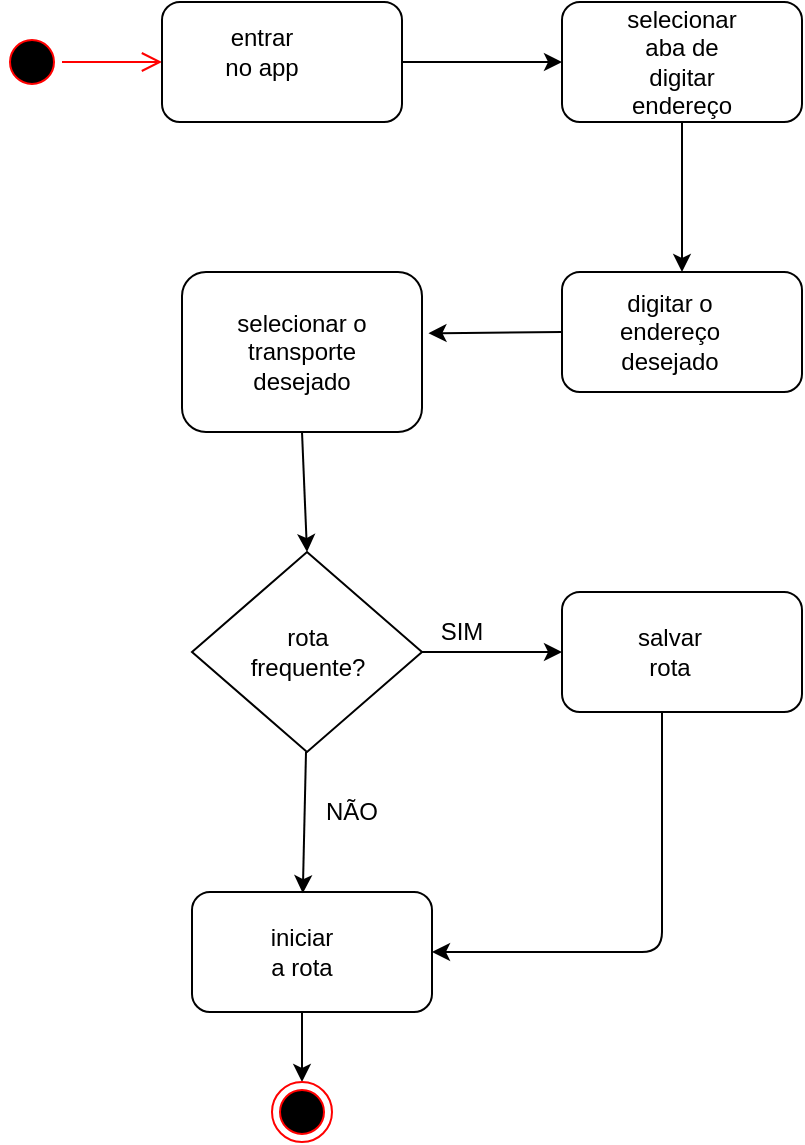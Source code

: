 <mxfile version="14.8.2" type="github">
  <diagram id="AVvQrQ7tbTnpI0pw4VNi" name="Page-1">
    <mxGraphModel dx="1038" dy="489" grid="1" gridSize="10" guides="1" tooltips="1" connect="1" arrows="1" fold="1" page="1" pageScale="1" pageWidth="827" pageHeight="1169" math="0" shadow="0">
      <root>
        <mxCell id="0" />
        <mxCell id="1" parent="0" />
        <mxCell id="MdeSbuxogb8tqVu_hEsX-1" value="" style="ellipse;html=1;shape=startState;fillColor=#000000;strokeColor=#ff0000;" vertex="1" parent="1">
          <mxGeometry x="80" y="100" width="30" height="30" as="geometry" />
        </mxCell>
        <mxCell id="MdeSbuxogb8tqVu_hEsX-2" value="" style="edgeStyle=orthogonalEdgeStyle;html=1;verticalAlign=bottom;endArrow=open;endSize=8;strokeColor=#ff0000;" edge="1" parent="1" source="MdeSbuxogb8tqVu_hEsX-1">
          <mxGeometry relative="1" as="geometry">
            <mxPoint x="160" y="115" as="targetPoint" />
          </mxGeometry>
        </mxCell>
        <mxCell id="MdeSbuxogb8tqVu_hEsX-3" value="" style="rounded=1;whiteSpace=wrap;html=1;" vertex="1" parent="1">
          <mxGeometry x="160" y="85" width="120" height="60" as="geometry" />
        </mxCell>
        <mxCell id="MdeSbuxogb8tqVu_hEsX-4" value="" style="rounded=1;whiteSpace=wrap;html=1;" vertex="1" parent="1">
          <mxGeometry x="360" y="85" width="120" height="60" as="geometry" />
        </mxCell>
        <mxCell id="MdeSbuxogb8tqVu_hEsX-5" value="" style="endArrow=classic;html=1;entryX=0;entryY=0.5;entryDx=0;entryDy=0;exitX=1;exitY=0.5;exitDx=0;exitDy=0;" edge="1" parent="1" source="MdeSbuxogb8tqVu_hEsX-3" target="MdeSbuxogb8tqVu_hEsX-4">
          <mxGeometry width="50" height="50" relative="1" as="geometry">
            <mxPoint x="280" y="120" as="sourcePoint" />
            <mxPoint x="360" y="115" as="targetPoint" />
          </mxGeometry>
        </mxCell>
        <mxCell id="MdeSbuxogb8tqVu_hEsX-6" value="entrar no app" style="text;html=1;strokeColor=none;fillColor=none;align=center;verticalAlign=middle;whiteSpace=wrap;rounded=0;" vertex="1" parent="1">
          <mxGeometry x="190" y="100" width="40" height="20" as="geometry" />
        </mxCell>
        <mxCell id="MdeSbuxogb8tqVu_hEsX-7" value="selecionar aba de digitar endereço" style="text;html=1;strokeColor=none;fillColor=none;align=center;verticalAlign=middle;whiteSpace=wrap;rounded=0;" vertex="1" parent="1">
          <mxGeometry x="400" y="105" width="40" height="20" as="geometry" />
        </mxCell>
        <mxCell id="MdeSbuxogb8tqVu_hEsX-8" value="" style="rounded=1;whiteSpace=wrap;html=1;" vertex="1" parent="1">
          <mxGeometry x="360" y="220" width="120" height="60" as="geometry" />
        </mxCell>
        <mxCell id="MdeSbuxogb8tqVu_hEsX-9" value="digitar o endereço desejado" style="text;html=1;strokeColor=none;fillColor=none;align=center;verticalAlign=middle;whiteSpace=wrap;rounded=0;" vertex="1" parent="1">
          <mxGeometry x="394" y="240" width="40" height="20" as="geometry" />
        </mxCell>
        <mxCell id="MdeSbuxogb8tqVu_hEsX-10" value="" style="rounded=1;whiteSpace=wrap;html=1;" vertex="1" parent="1">
          <mxGeometry x="170" y="220" width="120" height="80" as="geometry" />
        </mxCell>
        <mxCell id="MdeSbuxogb8tqVu_hEsX-11" value="selecionar o transporte desejado" style="text;html=1;strokeColor=none;fillColor=none;align=center;verticalAlign=middle;whiteSpace=wrap;rounded=0;" vertex="1" parent="1">
          <mxGeometry x="185" y="250" width="90" height="20" as="geometry" />
        </mxCell>
        <mxCell id="MdeSbuxogb8tqVu_hEsX-12" value="" style="rhombus;whiteSpace=wrap;html=1;" vertex="1" parent="1">
          <mxGeometry x="175" y="360" width="115" height="100" as="geometry" />
        </mxCell>
        <mxCell id="MdeSbuxogb8tqVu_hEsX-13" value="rota frequente?" style="text;html=1;strokeColor=none;fillColor=none;align=center;verticalAlign=middle;whiteSpace=wrap;rounded=0;" vertex="1" parent="1">
          <mxGeometry x="212.5" y="400" width="40" height="20" as="geometry" />
        </mxCell>
        <mxCell id="MdeSbuxogb8tqVu_hEsX-14" value="" style="rounded=1;whiteSpace=wrap;html=1;" vertex="1" parent="1">
          <mxGeometry x="360" y="380" width="120" height="60" as="geometry" />
        </mxCell>
        <mxCell id="MdeSbuxogb8tqVu_hEsX-15" value="salvar rota" style="text;html=1;strokeColor=none;fillColor=none;align=center;verticalAlign=middle;whiteSpace=wrap;rounded=0;" vertex="1" parent="1">
          <mxGeometry x="394" y="400" width="40" height="20" as="geometry" />
        </mxCell>
        <mxCell id="MdeSbuxogb8tqVu_hEsX-16" value="" style="rounded=1;whiteSpace=wrap;html=1;" vertex="1" parent="1">
          <mxGeometry x="175" y="530" width="120" height="60" as="geometry" />
        </mxCell>
        <mxCell id="MdeSbuxogb8tqVu_hEsX-17" value="iniciar a rota" style="text;html=1;strokeColor=none;fillColor=none;align=center;verticalAlign=middle;whiteSpace=wrap;rounded=0;" vertex="1" parent="1">
          <mxGeometry x="210" y="550" width="40" height="20" as="geometry" />
        </mxCell>
        <mxCell id="MdeSbuxogb8tqVu_hEsX-18" value="" style="endArrow=classic;html=1;entryX=0;entryY=0.5;entryDx=0;entryDy=0;" edge="1" parent="1" target="MdeSbuxogb8tqVu_hEsX-14">
          <mxGeometry width="50" height="50" relative="1" as="geometry">
            <mxPoint x="290" y="410" as="sourcePoint" />
            <mxPoint x="340" y="360" as="targetPoint" />
          </mxGeometry>
        </mxCell>
        <mxCell id="MdeSbuxogb8tqVu_hEsX-19" value="" style="endArrow=classic;html=1;entryX=1;entryY=0.5;entryDx=0;entryDy=0;" edge="1" parent="1" target="MdeSbuxogb8tqVu_hEsX-16">
          <mxGeometry width="50" height="50" relative="1" as="geometry">
            <mxPoint x="410" y="440" as="sourcePoint" />
            <mxPoint x="460" y="390" as="targetPoint" />
            <Array as="points">
              <mxPoint x="410" y="560" />
            </Array>
          </mxGeometry>
        </mxCell>
        <mxCell id="MdeSbuxogb8tqVu_hEsX-20" value="" style="endArrow=classic;html=1;entryX=0.445;entryY=0.01;entryDx=0;entryDy=0;entryPerimeter=0;" edge="1" parent="1">
          <mxGeometry width="50" height="50" relative="1" as="geometry">
            <mxPoint x="232" y="460" as="sourcePoint" />
            <mxPoint x="230.4" y="530.6" as="targetPoint" />
          </mxGeometry>
        </mxCell>
        <mxCell id="MdeSbuxogb8tqVu_hEsX-21" value="" style="endArrow=classic;html=1;" edge="1" parent="1" target="MdeSbuxogb8tqVu_hEsX-22">
          <mxGeometry width="50" height="50" relative="1" as="geometry">
            <mxPoint x="230" y="590" as="sourcePoint" />
            <mxPoint x="230" y="640" as="targetPoint" />
          </mxGeometry>
        </mxCell>
        <mxCell id="MdeSbuxogb8tqVu_hEsX-22" value="" style="ellipse;html=1;shape=endState;fillColor=#000000;strokeColor=#ff0000;" vertex="1" parent="1">
          <mxGeometry x="215" y="625" width="30" height="30" as="geometry" />
        </mxCell>
        <mxCell id="MdeSbuxogb8tqVu_hEsX-23" value="" style="endArrow=classic;html=1;exitX=0;exitY=0.5;exitDx=0;exitDy=0;entryX=1.027;entryY=0.383;entryDx=0;entryDy=0;entryPerimeter=0;" edge="1" parent="1" source="MdeSbuxogb8tqVu_hEsX-8" target="MdeSbuxogb8tqVu_hEsX-10">
          <mxGeometry width="50" height="50" relative="1" as="geometry">
            <mxPoint x="390" y="280" as="sourcePoint" />
            <mxPoint x="360" y="320" as="targetPoint" />
          </mxGeometry>
        </mxCell>
        <mxCell id="MdeSbuxogb8tqVu_hEsX-24" value="" style="endArrow=classic;html=1;exitX=0.5;exitY=1;exitDx=0;exitDy=0;entryX=0.5;entryY=0;entryDx=0;entryDy=0;" edge="1" parent="1" source="MdeSbuxogb8tqVu_hEsX-4" target="MdeSbuxogb8tqVu_hEsX-8">
          <mxGeometry width="50" height="50" relative="1" as="geometry">
            <mxPoint x="390" y="280" as="sourcePoint" />
            <mxPoint x="440" y="230" as="targetPoint" />
          </mxGeometry>
        </mxCell>
        <mxCell id="MdeSbuxogb8tqVu_hEsX-25" value="" style="endArrow=classic;html=1;entryX=0.5;entryY=0;entryDx=0;entryDy=0;exitX=0.5;exitY=1;exitDx=0;exitDy=0;" edge="1" parent="1" source="MdeSbuxogb8tqVu_hEsX-10" target="MdeSbuxogb8tqVu_hEsX-12">
          <mxGeometry width="50" height="50" relative="1" as="geometry">
            <mxPoint x="390" y="280" as="sourcePoint" />
            <mxPoint x="440" y="230" as="targetPoint" />
          </mxGeometry>
        </mxCell>
        <mxCell id="MdeSbuxogb8tqVu_hEsX-26" value="SIM" style="text;html=1;strokeColor=none;fillColor=none;align=center;verticalAlign=middle;whiteSpace=wrap;rounded=0;" vertex="1" parent="1">
          <mxGeometry x="290" y="390" width="40" height="20" as="geometry" />
        </mxCell>
        <mxCell id="MdeSbuxogb8tqVu_hEsX-27" value="NÃO" style="text;html=1;strokeColor=none;fillColor=none;align=center;verticalAlign=middle;whiteSpace=wrap;rounded=0;" vertex="1" parent="1">
          <mxGeometry x="235" y="480" width="40" height="20" as="geometry" />
        </mxCell>
      </root>
    </mxGraphModel>
  </diagram>
</mxfile>

